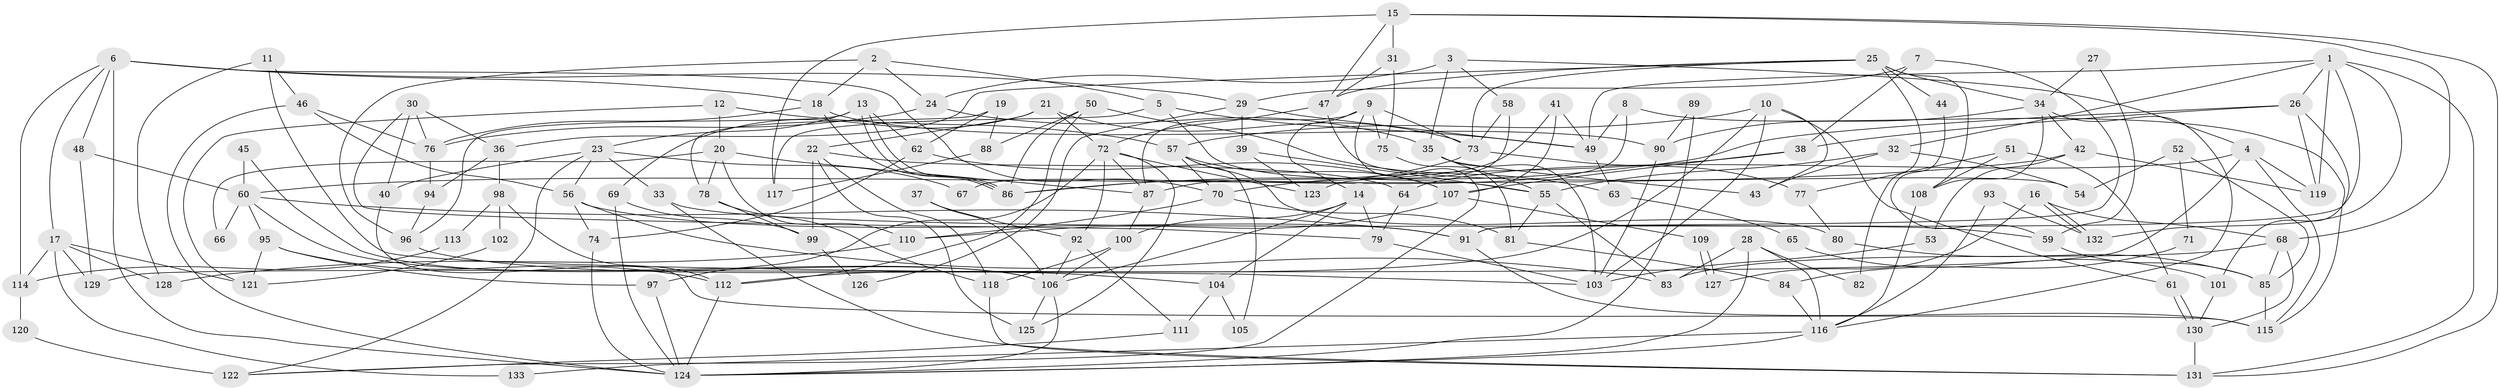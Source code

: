 // Generated by graph-tools (version 1.1) at 2025/02/03/09/25 03:02:01]
// undirected, 133 vertices, 266 edges
graph export_dot {
graph [start="1"]
  node [color=gray90,style=filled];
  1;
  2;
  3;
  4;
  5;
  6;
  7;
  8;
  9;
  10;
  11;
  12;
  13;
  14;
  15;
  16;
  17;
  18;
  19;
  20;
  21;
  22;
  23;
  24;
  25;
  26;
  27;
  28;
  29;
  30;
  31;
  32;
  33;
  34;
  35;
  36;
  37;
  38;
  39;
  40;
  41;
  42;
  43;
  44;
  45;
  46;
  47;
  48;
  49;
  50;
  51;
  52;
  53;
  54;
  55;
  56;
  57;
  58;
  59;
  60;
  61;
  62;
  63;
  64;
  65;
  66;
  67;
  68;
  69;
  70;
  71;
  72;
  73;
  74;
  75;
  76;
  77;
  78;
  79;
  80;
  81;
  82;
  83;
  84;
  85;
  86;
  87;
  88;
  89;
  90;
  91;
  92;
  93;
  94;
  95;
  96;
  97;
  98;
  99;
  100;
  101;
  102;
  103;
  104;
  105;
  106;
  107;
  108;
  109;
  110;
  111;
  112;
  113;
  114;
  115;
  116;
  117;
  118;
  119;
  120;
  121;
  122;
  123;
  124;
  125;
  126;
  127;
  128;
  129;
  130;
  131;
  132;
  133;
  1 -- 119;
  1 -- 49;
  1 -- 26;
  1 -- 32;
  1 -- 91;
  1 -- 131;
  1 -- 132;
  2 -- 18;
  2 -- 24;
  2 -- 5;
  2 -- 96;
  3 -- 4;
  3 -- 35;
  3 -- 24;
  3 -- 58;
  4 -- 115;
  4 -- 64;
  4 -- 119;
  4 -- 129;
  5 -- 55;
  5 -- 49;
  5 -- 117;
  6 -- 18;
  6 -- 48;
  6 -- 17;
  6 -- 29;
  6 -- 70;
  6 -- 114;
  6 -- 124;
  7 -- 38;
  7 -- 29;
  7 -- 91;
  8 -- 49;
  8 -- 115;
  8 -- 67;
  9 -- 122;
  9 -- 14;
  9 -- 73;
  9 -- 75;
  9 -- 87;
  10 -- 103;
  10 -- 57;
  10 -- 43;
  10 -- 61;
  10 -- 112;
  11 -- 46;
  11 -- 103;
  11 -- 128;
  12 -- 57;
  12 -- 121;
  12 -- 20;
  13 -- 62;
  13 -- 86;
  13 -- 86;
  13 -- 23;
  13 -- 96;
  14 -- 100;
  14 -- 79;
  14 -- 104;
  14 -- 106;
  15 -- 47;
  15 -- 31;
  15 -- 68;
  15 -- 117;
  15 -- 131;
  16 -- 132;
  16 -- 132;
  16 -- 68;
  16 -- 127;
  17 -- 128;
  17 -- 114;
  17 -- 121;
  17 -- 129;
  17 -- 133;
  18 -- 76;
  18 -- 86;
  18 -- 90;
  19 -- 88;
  19 -- 78;
  19 -- 62;
  20 -- 87;
  20 -- 66;
  20 -- 78;
  20 -- 110;
  21 -- 72;
  21 -- 22;
  21 -- 69;
  21 -- 73;
  22 -- 118;
  22 -- 125;
  22 -- 64;
  22 -- 99;
  23 -- 56;
  23 -- 33;
  23 -- 40;
  23 -- 67;
  23 -- 122;
  24 -- 76;
  24 -- 35;
  25 -- 108;
  25 -- 73;
  25 -- 34;
  25 -- 36;
  25 -- 44;
  25 -- 47;
  25 -- 82;
  26 -- 86;
  26 -- 38;
  26 -- 101;
  26 -- 119;
  27 -- 34;
  27 -- 59;
  28 -- 124;
  28 -- 116;
  28 -- 82;
  28 -- 83;
  29 -- 39;
  29 -- 49;
  29 -- 126;
  30 -- 40;
  30 -- 36;
  30 -- 76;
  30 -- 79;
  31 -- 47;
  31 -- 75;
  32 -- 43;
  32 -- 54;
  32 -- 55;
  33 -- 131;
  33 -- 59;
  34 -- 42;
  34 -- 90;
  34 -- 108;
  34 -- 116;
  35 -- 55;
  35 -- 43;
  35 -- 103;
  36 -- 94;
  36 -- 98;
  37 -- 92;
  37 -- 106;
  38 -- 107;
  38 -- 70;
  39 -- 55;
  39 -- 123;
  40 -- 115;
  41 -- 49;
  41 -- 107;
  41 -- 87;
  42 -- 60;
  42 -- 119;
  42 -- 53;
  44 -- 59;
  45 -- 106;
  45 -- 60;
  46 -- 124;
  46 -- 56;
  46 -- 76;
  47 -- 72;
  47 -- 54;
  48 -- 129;
  48 -- 60;
  49 -- 63;
  50 -- 86;
  50 -- 112;
  50 -- 63;
  50 -- 88;
  51 -- 61;
  51 -- 108;
  51 -- 77;
  52 -- 54;
  52 -- 85;
  52 -- 71;
  53 -- 103;
  55 -- 83;
  55 -- 81;
  56 -- 83;
  56 -- 91;
  56 -- 74;
  57 -- 107;
  57 -- 70;
  57 -- 80;
  57 -- 105;
  58 -- 73;
  58 -- 123;
  59 -- 85;
  60 -- 91;
  60 -- 106;
  60 -- 66;
  60 -- 95;
  61 -- 130;
  61 -- 130;
  62 -- 74;
  62 -- 107;
  63 -- 65;
  64 -- 79;
  65 -- 101;
  68 -- 130;
  68 -- 83;
  68 -- 85;
  69 -- 99;
  69 -- 124;
  70 -- 81;
  70 -- 110;
  71 -- 84;
  72 -- 87;
  72 -- 97;
  72 -- 92;
  72 -- 123;
  72 -- 125;
  73 -- 77;
  73 -- 86;
  74 -- 124;
  75 -- 81;
  76 -- 94;
  77 -- 80;
  78 -- 118;
  78 -- 99;
  79 -- 103;
  80 -- 85;
  81 -- 84;
  84 -- 116;
  85 -- 115;
  87 -- 100;
  88 -- 117;
  89 -- 90;
  89 -- 124;
  90 -- 103;
  91 -- 115;
  92 -- 106;
  92 -- 111;
  93 -- 116;
  93 -- 132;
  94 -- 96;
  95 -- 112;
  95 -- 97;
  95 -- 121;
  96 -- 104;
  97 -- 124;
  98 -- 112;
  98 -- 102;
  98 -- 113;
  99 -- 126;
  100 -- 106;
  100 -- 118;
  101 -- 130;
  102 -- 121;
  104 -- 105;
  104 -- 111;
  106 -- 124;
  106 -- 125;
  107 -- 110;
  107 -- 109;
  108 -- 116;
  109 -- 127;
  109 -- 127;
  110 -- 128;
  111 -- 122;
  112 -- 124;
  113 -- 114;
  114 -- 120;
  116 -- 124;
  116 -- 133;
  118 -- 131;
  120 -- 122;
  130 -- 131;
}
